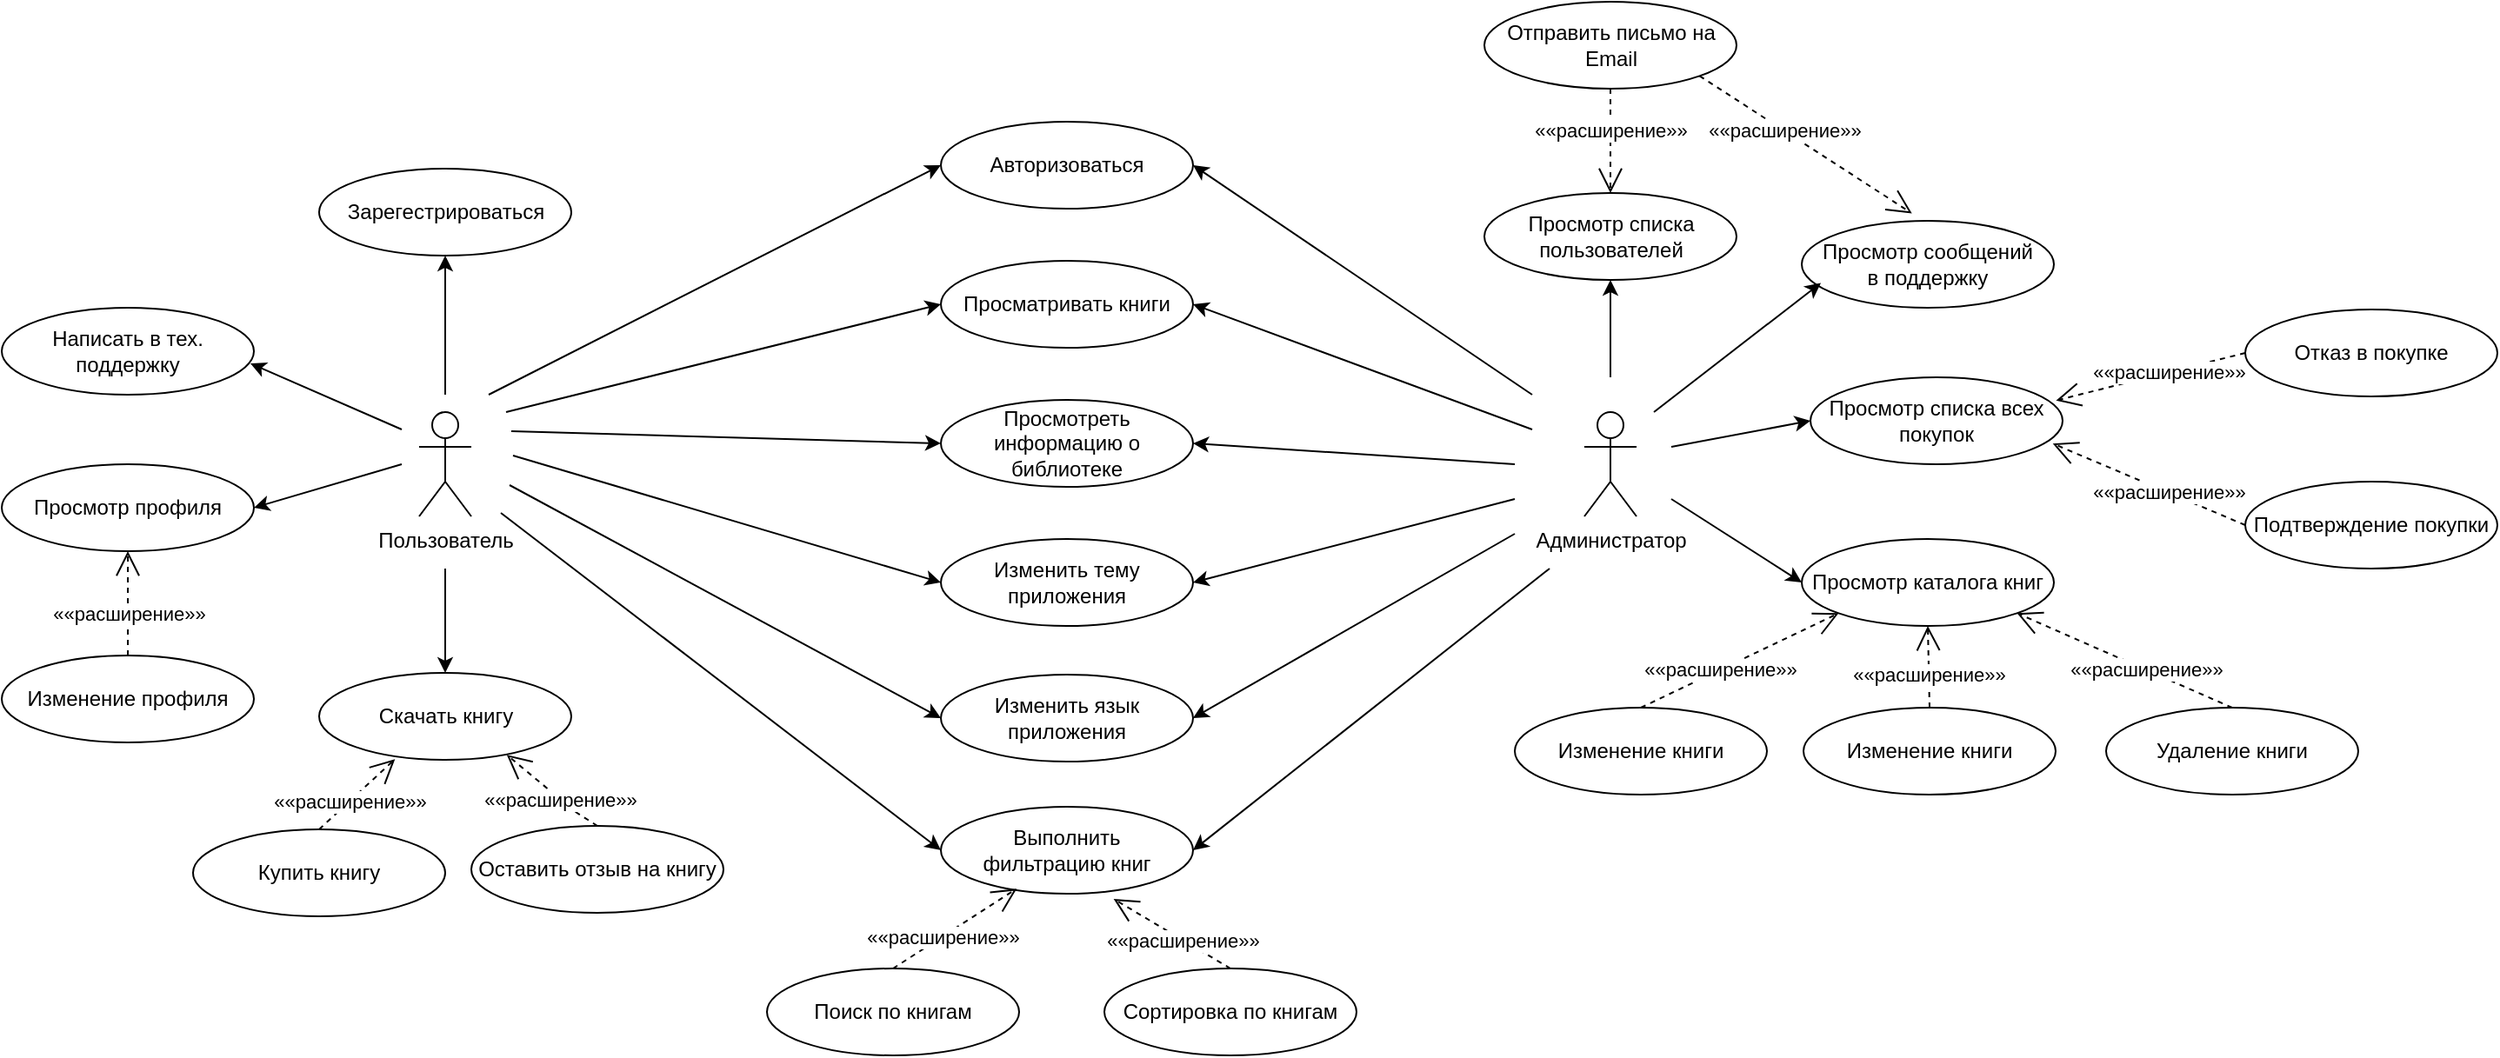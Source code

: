 <mxfile version="21.3.2" type="device">
  <diagram name="Page-1" id="Hq6sXyl4BiipsDH7eSra">
    <mxGraphModel dx="794" dy="1582" grid="1" gridSize="10" guides="1" tooltips="1" connect="1" arrows="1" fold="1" page="1" pageScale="1" pageWidth="827" pageHeight="1169" math="0" shadow="0">
      <root>
        <mxCell id="0" />
        <mxCell id="1" parent="0" />
        <mxCell id="uVNyJZlHKD2b_nxIgIla-1" value="Пользователь" style="shape=umlActor;verticalLabelPosition=bottom;verticalAlign=top;html=1;outlineConnect=0;" vertex="1" parent="1">
          <mxGeometry x="320" y="160" width="30" height="60" as="geometry" />
        </mxCell>
        <mxCell id="uVNyJZlHKD2b_nxIgIla-2" value="" style="endArrow=classic;html=1;rounded=0;strokeWidth=1;jumpSize=6;startSize=2;arcSize=10;entryX=0.5;entryY=1;entryDx=0;entryDy=0;" edge="1" parent="1" target="uVNyJZlHKD2b_nxIgIla-3">
          <mxGeometry width="50" height="50" relative="1" as="geometry">
            <mxPoint x="335" y="150" as="sourcePoint" />
            <mxPoint x="335" y="97" as="targetPoint" />
          </mxGeometry>
        </mxCell>
        <mxCell id="uVNyJZlHKD2b_nxIgIla-3" value="Зарегестрироваться" style="ellipse;whiteSpace=wrap;html=1;" vertex="1" parent="1">
          <mxGeometry x="262.5" y="20" width="145" height="50" as="geometry" />
        </mxCell>
        <mxCell id="uVNyJZlHKD2b_nxIgIla-4" value="Авторизоваться" style="ellipse;whiteSpace=wrap;html=1;" vertex="1" parent="1">
          <mxGeometry x="620" y="-7" width="145" height="50" as="geometry" />
        </mxCell>
        <mxCell id="uVNyJZlHKD2b_nxIgIla-5" value="Просматривать книги" style="ellipse;whiteSpace=wrap;html=1;" vertex="1" parent="1">
          <mxGeometry x="620" y="73" width="145" height="50" as="geometry" />
        </mxCell>
        <mxCell id="uVNyJZlHKD2b_nxIgIla-6" value="Просмотреть информацию о библиотеке" style="ellipse;whiteSpace=wrap;html=1;" vertex="1" parent="1">
          <mxGeometry x="620" y="153" width="145" height="50" as="geometry" />
        </mxCell>
        <mxCell id="uVNyJZlHKD2b_nxIgIla-7" value="Изменить тему приложения" style="ellipse;whiteSpace=wrap;html=1;" vertex="1" parent="1">
          <mxGeometry x="620" y="233" width="145" height="50" as="geometry" />
        </mxCell>
        <mxCell id="uVNyJZlHKD2b_nxIgIla-8" value="Изменить язык приложения" style="ellipse;whiteSpace=wrap;html=1;" vertex="1" parent="1">
          <mxGeometry x="620" y="311" width="145" height="50" as="geometry" />
        </mxCell>
        <mxCell id="uVNyJZlHKD2b_nxIgIla-10" value="Скачать книгу" style="ellipse;whiteSpace=wrap;html=1;" vertex="1" parent="1">
          <mxGeometry x="262.5" y="310" width="145" height="50" as="geometry" />
        </mxCell>
        <mxCell id="uVNyJZlHKD2b_nxIgIla-12" value="««расширение»»" style="endArrow=open;endSize=12;dashed=1;html=1;rounded=0;entryX=0.301;entryY=0.992;entryDx=0;entryDy=0;exitX=0.5;exitY=0;exitDx=0;exitDy=0;entryPerimeter=0;" edge="1" parent="1" source="uVNyJZlHKD2b_nxIgIla-13" target="uVNyJZlHKD2b_nxIgIla-10">
          <mxGeometry x="-0.2" width="160" relative="1" as="geometry">
            <mxPoint x="310" y="430" as="sourcePoint" />
            <mxPoint x="310" y="330" as="targetPoint" />
            <Array as="points" />
            <mxPoint as="offset" />
          </mxGeometry>
        </mxCell>
        <mxCell id="uVNyJZlHKD2b_nxIgIla-13" value="Купить книгу" style="ellipse;whiteSpace=wrap;html=1;" vertex="1" parent="1">
          <mxGeometry x="190" y="400" width="145" height="50" as="geometry" />
        </mxCell>
        <mxCell id="uVNyJZlHKD2b_nxIgIla-14" value="Оставить отзыв на книгу" style="ellipse;whiteSpace=wrap;html=1;" vertex="1" parent="1">
          <mxGeometry x="350" y="398" width="145" height="50" as="geometry" />
        </mxCell>
        <mxCell id="uVNyJZlHKD2b_nxIgIla-15" value="Написать в тех. поддержку" style="ellipse;whiteSpace=wrap;html=1;" vertex="1" parent="1">
          <mxGeometry x="80" y="100" width="145" height="50" as="geometry" />
        </mxCell>
        <mxCell id="uVNyJZlHKD2b_nxIgIla-16" value="Просмотр профиля" style="ellipse;whiteSpace=wrap;html=1;" vertex="1" parent="1">
          <mxGeometry x="80" y="190" width="145" height="50" as="geometry" />
        </mxCell>
        <mxCell id="uVNyJZlHKD2b_nxIgIla-17" value="Изменение профиля" style="ellipse;whiteSpace=wrap;html=1;" vertex="1" parent="1">
          <mxGeometry x="80" y="300" width="145" height="50" as="geometry" />
        </mxCell>
        <mxCell id="uVNyJZlHKD2b_nxIgIla-19" value="" style="endArrow=classic;html=1;rounded=0;strokeWidth=1;jumpSize=6;startSize=2;arcSize=10;entryX=0.5;entryY=0;entryDx=0;entryDy=0;" edge="1" parent="1" target="uVNyJZlHKD2b_nxIgIla-10">
          <mxGeometry width="50" height="50" relative="1" as="geometry">
            <mxPoint x="335" y="250" as="sourcePoint" />
            <mxPoint x="334.5" y="170" as="targetPoint" />
          </mxGeometry>
        </mxCell>
        <mxCell id="uVNyJZlHKD2b_nxIgIla-21" value="««расширение»»" style="endArrow=open;endSize=12;dashed=1;html=1;rounded=0;entryX=0.744;entryY=0.942;entryDx=0;entryDy=0;exitX=0.5;exitY=0;exitDx=0;exitDy=0;entryPerimeter=0;" edge="1" parent="1" source="uVNyJZlHKD2b_nxIgIla-14" target="uVNyJZlHKD2b_nxIgIla-10">
          <mxGeometry x="-0.2" width="160" relative="1" as="geometry">
            <mxPoint x="360" y="460" as="sourcePoint" />
            <mxPoint x="360" y="360" as="targetPoint" />
            <Array as="points">
              <mxPoint x="410" y="390" />
            </Array>
            <mxPoint as="offset" />
          </mxGeometry>
        </mxCell>
        <mxCell id="uVNyJZlHKD2b_nxIgIla-22" value="" style="endArrow=classic;html=1;rounded=0;strokeWidth=1;jumpSize=6;startSize=2;arcSize=10;entryX=0.986;entryY=0.64;entryDx=0;entryDy=0;entryPerimeter=0;" edge="1" parent="1" target="uVNyJZlHKD2b_nxIgIla-15">
          <mxGeometry width="50" height="50" relative="1" as="geometry">
            <mxPoint x="310" y="170" as="sourcePoint" />
            <mxPoint x="280" y="130" as="targetPoint" />
          </mxGeometry>
        </mxCell>
        <mxCell id="uVNyJZlHKD2b_nxIgIla-24" value="««расширение»»" style="endArrow=open;endSize=12;dashed=1;html=1;rounded=0;entryX=0.5;entryY=1;entryDx=0;entryDy=0;exitX=0.5;exitY=0;exitDx=0;exitDy=0;" edge="1" parent="1" source="uVNyJZlHKD2b_nxIgIla-17" target="uVNyJZlHKD2b_nxIgIla-16">
          <mxGeometry x="-0.2" width="160" relative="1" as="geometry">
            <mxPoint x="90" y="280" as="sourcePoint" />
            <mxPoint x="90" y="180" as="targetPoint" />
            <Array as="points" />
            <mxPoint as="offset" />
          </mxGeometry>
        </mxCell>
        <mxCell id="uVNyJZlHKD2b_nxIgIla-23" value="" style="endArrow=classic;html=1;rounded=0;strokeWidth=1;jumpSize=6;startSize=2;arcSize=10;entryX=1;entryY=0.5;entryDx=0;entryDy=0;" edge="1" parent="1" target="uVNyJZlHKD2b_nxIgIla-16">
          <mxGeometry width="50" height="50" relative="1" as="geometry">
            <mxPoint x="310" y="190" as="sourcePoint" />
            <mxPoint x="233" y="142" as="targetPoint" />
          </mxGeometry>
        </mxCell>
        <mxCell id="uVNyJZlHKD2b_nxIgIla-26" value="Администратор" style="shape=umlActor;verticalLabelPosition=bottom;verticalAlign=top;html=1;outlineConnect=0;" vertex="1" parent="1">
          <mxGeometry x="990" y="160" width="30" height="60" as="geometry" />
        </mxCell>
        <mxCell id="uVNyJZlHKD2b_nxIgIla-27" value="Отправить письмо на Email" style="ellipse;whiteSpace=wrap;html=1;" vertex="1" parent="1">
          <mxGeometry x="932.5" y="-76" width="145" height="50" as="geometry" />
        </mxCell>
        <mxCell id="uVNyJZlHKD2b_nxIgIla-28" value="Просмотр списка всех покупок" style="ellipse;whiteSpace=wrap;html=1;" vertex="1" parent="1">
          <mxGeometry x="1120" y="140" width="145" height="50" as="geometry" />
        </mxCell>
        <mxCell id="uVNyJZlHKD2b_nxIgIla-29" value="Подтверждение покупки" style="ellipse;whiteSpace=wrap;html=1;" vertex="1" parent="1">
          <mxGeometry x="1370" y="200" width="145" height="50" as="geometry" />
        </mxCell>
        <mxCell id="uVNyJZlHKD2b_nxIgIla-30" value="Просмотр списка пользователей" style="ellipse;whiteSpace=wrap;html=1;" vertex="1" parent="1">
          <mxGeometry x="932.5" y="34" width="145" height="50" as="geometry" />
        </mxCell>
        <mxCell id="uVNyJZlHKD2b_nxIgIla-31" value="Выполнить &lt;br&gt;фильтрацию книг" style="ellipse;whiteSpace=wrap;html=1;" vertex="1" parent="1">
          <mxGeometry x="620" y="387" width="145" height="50" as="geometry" />
        </mxCell>
        <mxCell id="uVNyJZlHKD2b_nxIgIla-32" value="Поиск по книгам" style="ellipse;whiteSpace=wrap;html=1;" vertex="1" parent="1">
          <mxGeometry x="520" y="480" width="145" height="50" as="geometry" />
        </mxCell>
        <mxCell id="uVNyJZlHKD2b_nxIgIla-33" value="Сортировка по книгам" style="ellipse;whiteSpace=wrap;html=1;" vertex="1" parent="1">
          <mxGeometry x="714" y="480" width="145" height="50" as="geometry" />
        </mxCell>
        <mxCell id="uVNyJZlHKD2b_nxIgIla-34" value="Просмотр каталога книг" style="ellipse;whiteSpace=wrap;html=1;" vertex="1" parent="1">
          <mxGeometry x="1115" y="233" width="145" height="50" as="geometry" />
        </mxCell>
        <mxCell id="uVNyJZlHKD2b_nxIgIla-35" value="Изменение книги" style="ellipse;whiteSpace=wrap;html=1;" vertex="1" parent="1">
          <mxGeometry x="950" y="330" width="145" height="50" as="geometry" />
        </mxCell>
        <mxCell id="uVNyJZlHKD2b_nxIgIla-36" value="Удаление книги" style="ellipse;whiteSpace=wrap;html=1;" vertex="1" parent="1">
          <mxGeometry x="1290" y="330" width="145" height="50" as="geometry" />
        </mxCell>
        <mxCell id="uVNyJZlHKD2b_nxIgIla-37" value="Изменение книги" style="ellipse;whiteSpace=wrap;html=1;" vertex="1" parent="1">
          <mxGeometry x="1116" y="330" width="145" height="50" as="geometry" />
        </mxCell>
        <mxCell id="uVNyJZlHKD2b_nxIgIla-38" value="««расширение»»" style="endArrow=open;endSize=12;dashed=1;html=1;rounded=0;entryX=0.301;entryY=0.942;entryDx=0;entryDy=0;exitX=0.5;exitY=0;exitDx=0;exitDy=0;entryPerimeter=0;" edge="1" parent="1" source="uVNyJZlHKD2b_nxIgIla-32" target="uVNyJZlHKD2b_nxIgIla-31">
          <mxGeometry x="-0.2" width="160" relative="1" as="geometry">
            <mxPoint x="460" y="560" as="sourcePoint" />
            <mxPoint x="460" y="460" as="targetPoint" />
            <Array as="points" />
            <mxPoint as="offset" />
          </mxGeometry>
        </mxCell>
        <mxCell id="uVNyJZlHKD2b_nxIgIla-39" value="««расширение»»" style="endArrow=open;endSize=12;dashed=1;html=1;rounded=0;entryX=0.685;entryY=1.06;entryDx=0;entryDy=0;exitX=0.5;exitY=0;exitDx=0;exitDy=0;entryPerimeter=0;" edge="1" parent="1" source="uVNyJZlHKD2b_nxIgIla-33" target="uVNyJZlHKD2b_nxIgIla-31">
          <mxGeometry x="-0.199" width="160" relative="1" as="geometry">
            <mxPoint x="460" y="560" as="sourcePoint" />
            <mxPoint x="460" y="460" as="targetPoint" />
            <Array as="points" />
            <mxPoint as="offset" />
          </mxGeometry>
        </mxCell>
        <mxCell id="uVNyJZlHKD2b_nxIgIla-40" value="" style="endArrow=classic;html=1;rounded=0;strokeWidth=1;jumpSize=6;startSize=2;arcSize=10;entryX=0;entryY=0.5;entryDx=0;entryDy=0;" edge="1" parent="1" target="uVNyJZlHKD2b_nxIgIla-4">
          <mxGeometry width="50" height="50" relative="1" as="geometry">
            <mxPoint x="360" y="150" as="sourcePoint" />
            <mxPoint x="345" y="80" as="targetPoint" />
          </mxGeometry>
        </mxCell>
        <mxCell id="uVNyJZlHKD2b_nxIgIla-41" value="" style="endArrow=classic;html=1;rounded=0;strokeWidth=1;jumpSize=6;startSize=2;arcSize=10;entryX=0;entryY=0.5;entryDx=0;entryDy=0;" edge="1" parent="1" target="uVNyJZlHKD2b_nxIgIla-5">
          <mxGeometry width="50" height="50" relative="1" as="geometry">
            <mxPoint x="370" y="160" as="sourcePoint" />
            <mxPoint x="630" y="28" as="targetPoint" />
          </mxGeometry>
        </mxCell>
        <mxCell id="uVNyJZlHKD2b_nxIgIla-42" value="" style="endArrow=classic;html=1;rounded=0;strokeWidth=1;jumpSize=6;startSize=2;arcSize=10;entryX=0;entryY=0.5;entryDx=0;entryDy=0;" edge="1" parent="1" target="uVNyJZlHKD2b_nxIgIla-6">
          <mxGeometry width="50" height="50" relative="1" as="geometry">
            <mxPoint x="373" y="171" as="sourcePoint" />
            <mxPoint x="613" y="179" as="targetPoint" />
          </mxGeometry>
        </mxCell>
        <mxCell id="uVNyJZlHKD2b_nxIgIla-43" value="" style="endArrow=classic;html=1;rounded=0;strokeWidth=1;jumpSize=6;startSize=2;arcSize=10;entryX=0;entryY=0.5;entryDx=0;entryDy=0;" edge="1" parent="1" target="uVNyJZlHKD2b_nxIgIla-7">
          <mxGeometry width="50" height="50" relative="1" as="geometry">
            <mxPoint x="374" y="185" as="sourcePoint" />
            <mxPoint x="614" y="253" as="targetPoint" />
          </mxGeometry>
        </mxCell>
        <mxCell id="uVNyJZlHKD2b_nxIgIla-44" value="" style="endArrow=classic;html=1;rounded=0;strokeWidth=1;jumpSize=6;startSize=2;arcSize=10;entryX=0;entryY=0.5;entryDx=0;entryDy=0;" edge="1" parent="1" target="uVNyJZlHKD2b_nxIgIla-8">
          <mxGeometry width="50" height="50" relative="1" as="geometry">
            <mxPoint x="372" y="202" as="sourcePoint" />
            <mxPoint x="611.275" y="325.8" as="targetPoint" />
          </mxGeometry>
        </mxCell>
        <mxCell id="uVNyJZlHKD2b_nxIgIla-45" value="" style="endArrow=classic;html=1;rounded=0;strokeWidth=1;jumpSize=6;startSize=2;arcSize=10;entryX=0;entryY=0.5;entryDx=0;entryDy=0;" edge="1" parent="1" target="uVNyJZlHKD2b_nxIgIla-31">
          <mxGeometry width="50" height="50" relative="1" as="geometry">
            <mxPoint x="367" y="218" as="sourcePoint" />
            <mxPoint x="617" y="410" as="targetPoint" />
          </mxGeometry>
        </mxCell>
        <mxCell id="uVNyJZlHKD2b_nxIgIla-46" value="" style="endArrow=classic;html=1;rounded=0;strokeWidth=1;jumpSize=6;startSize=2;arcSize=10;entryX=1;entryY=0.5;entryDx=0;entryDy=0;" edge="1" parent="1" target="uVNyJZlHKD2b_nxIgIla-5">
          <mxGeometry width="50" height="50" relative="1" as="geometry">
            <mxPoint x="960" y="170" as="sourcePoint" />
            <mxPoint x="630" y="108" as="targetPoint" />
          </mxGeometry>
        </mxCell>
        <mxCell id="uVNyJZlHKD2b_nxIgIla-47" value="" style="endArrow=classic;html=1;rounded=0;strokeWidth=1;jumpSize=6;startSize=2;arcSize=10;entryX=1;entryY=0.5;entryDx=0;entryDy=0;" edge="1" parent="1" target="uVNyJZlHKD2b_nxIgIla-4">
          <mxGeometry width="50" height="50" relative="1" as="geometry">
            <mxPoint x="960" y="150" as="sourcePoint" />
            <mxPoint x="775" y="108" as="targetPoint" />
          </mxGeometry>
        </mxCell>
        <mxCell id="uVNyJZlHKD2b_nxIgIla-48" value="" style="endArrow=classic;html=1;rounded=0;strokeWidth=1;jumpSize=6;startSize=2;arcSize=10;entryX=1;entryY=0.5;entryDx=0;entryDy=0;" edge="1" parent="1" target="uVNyJZlHKD2b_nxIgIla-6">
          <mxGeometry width="50" height="50" relative="1" as="geometry">
            <mxPoint x="950" y="190" as="sourcePoint" />
            <mxPoint x="785" y="118" as="targetPoint" />
          </mxGeometry>
        </mxCell>
        <mxCell id="uVNyJZlHKD2b_nxIgIla-49" value="" style="endArrow=classic;html=1;rounded=0;strokeWidth=1;jumpSize=6;startSize=2;arcSize=10;entryX=1;entryY=0.5;entryDx=0;entryDy=0;" edge="1" parent="1" target="uVNyJZlHKD2b_nxIgIla-7">
          <mxGeometry width="50" height="50" relative="1" as="geometry">
            <mxPoint x="950" y="210" as="sourcePoint" />
            <mxPoint x="795" y="128" as="targetPoint" />
          </mxGeometry>
        </mxCell>
        <mxCell id="uVNyJZlHKD2b_nxIgIla-50" value="" style="endArrow=classic;html=1;rounded=0;strokeWidth=1;jumpSize=6;startSize=2;arcSize=10;entryX=1;entryY=0.5;entryDx=0;entryDy=0;" edge="1" parent="1" target="uVNyJZlHKD2b_nxIgIla-8">
          <mxGeometry width="50" height="50" relative="1" as="geometry">
            <mxPoint x="950" y="230" as="sourcePoint" />
            <mxPoint x="805" y="138" as="targetPoint" />
            <Array as="points" />
          </mxGeometry>
        </mxCell>
        <mxCell id="uVNyJZlHKD2b_nxIgIla-51" value="" style="endArrow=classic;html=1;rounded=0;strokeWidth=1;jumpSize=6;startSize=2;arcSize=10;entryX=1;entryY=0.5;entryDx=0;entryDy=0;" edge="1" parent="1" target="uVNyJZlHKD2b_nxIgIla-31">
          <mxGeometry width="50" height="50" relative="1" as="geometry">
            <mxPoint x="970" y="250" as="sourcePoint" />
            <mxPoint x="815" y="148" as="targetPoint" />
          </mxGeometry>
        </mxCell>
        <mxCell id="uVNyJZlHKD2b_nxIgIla-52" value="" style="endArrow=classic;html=1;rounded=0;strokeWidth=1;jumpSize=6;startSize=2;arcSize=10;entryX=0.5;entryY=1;entryDx=0;entryDy=0;" edge="1" parent="1" target="uVNyJZlHKD2b_nxIgIla-30">
          <mxGeometry width="50" height="50" relative="1" as="geometry">
            <mxPoint x="1005" y="140" as="sourcePoint" />
            <mxPoint x="775" y="28" as="targetPoint" />
          </mxGeometry>
        </mxCell>
        <mxCell id="uVNyJZlHKD2b_nxIgIla-55" value="««расширение»»" style="endArrow=open;endSize=12;dashed=1;html=1;rounded=0;entryX=0.437;entryY=-0.086;entryDx=0;entryDy=0;exitX=1;exitY=1;exitDx=0;exitDy=0;entryPerimeter=0;" edge="1" parent="1" source="uVNyJZlHKD2b_nxIgIla-27" target="uVNyJZlHKD2b_nxIgIla-64">
          <mxGeometry x="-0.205" width="160" relative="1" as="geometry">
            <mxPoint x="1220" y="20" as="sourcePoint" />
            <mxPoint x="1316" y="-49" as="targetPoint" />
            <Array as="points" />
            <mxPoint as="offset" />
          </mxGeometry>
        </mxCell>
        <mxCell id="uVNyJZlHKD2b_nxIgIla-56" value="««расширение»»" style="endArrow=open;endSize=12;dashed=1;html=1;rounded=0;entryX=0.5;entryY=0;entryDx=0;entryDy=0;exitX=0.5;exitY=1;exitDx=0;exitDy=0;" edge="1" parent="1" source="uVNyJZlHKD2b_nxIgIla-27" target="uVNyJZlHKD2b_nxIgIla-30">
          <mxGeometry x="-0.2" width="160" relative="1" as="geometry">
            <mxPoint x="1060" y="46" as="sourcePoint" />
            <mxPoint x="1131" as="targetPoint" />
            <Array as="points" />
            <mxPoint as="offset" />
          </mxGeometry>
        </mxCell>
        <mxCell id="uVNyJZlHKD2b_nxIgIla-58" value="" style="endArrow=classic;html=1;rounded=0;strokeWidth=1;jumpSize=6;startSize=2;arcSize=10;entryX=0;entryY=0.5;entryDx=0;entryDy=0;" edge="1" parent="1" target="uVNyJZlHKD2b_nxIgIla-28">
          <mxGeometry width="50" height="50" relative="1" as="geometry">
            <mxPoint x="1040" y="180" as="sourcePoint" />
            <mxPoint x="1015" y="94" as="targetPoint" />
          </mxGeometry>
        </mxCell>
        <mxCell id="uVNyJZlHKD2b_nxIgIla-59" value="««расширение»»" style="endArrow=open;endSize=12;dashed=1;html=1;rounded=0;entryX=0.961;entryY=0.762;entryDx=0;entryDy=0;exitX=0;exitY=0.5;exitDx=0;exitDy=0;entryPerimeter=0;" edge="1" parent="1" source="uVNyJZlHKD2b_nxIgIla-29" target="uVNyJZlHKD2b_nxIgIla-28">
          <mxGeometry x="-0.2" width="160" relative="1" as="geometry">
            <mxPoint x="1270" y="132" as="sourcePoint" />
            <mxPoint x="1280" y="170" as="targetPoint" />
            <Array as="points" />
            <mxPoint as="offset" />
          </mxGeometry>
        </mxCell>
        <mxCell id="uVNyJZlHKD2b_nxIgIla-60" value="" style="endArrow=classic;html=1;rounded=0;strokeWidth=1;jumpSize=6;startSize=2;arcSize=10;entryX=0;entryY=0.5;entryDx=0;entryDy=0;" edge="1" parent="1" target="uVNyJZlHKD2b_nxIgIla-34">
          <mxGeometry width="50" height="50" relative="1" as="geometry">
            <mxPoint x="1040" y="210" as="sourcePoint" />
            <mxPoint x="1130" y="175" as="targetPoint" />
          </mxGeometry>
        </mxCell>
        <mxCell id="uVNyJZlHKD2b_nxIgIla-61" value="««расширение»»" style="endArrow=open;endSize=12;dashed=1;html=1;rounded=0;entryX=0;entryY=1;entryDx=0;entryDy=0;exitX=0.5;exitY=0;exitDx=0;exitDy=0;" edge="1" parent="1" source="uVNyJZlHKD2b_nxIgIla-35" target="uVNyJZlHKD2b_nxIgIla-34">
          <mxGeometry x="-0.2" width="160" relative="1" as="geometry">
            <mxPoint x="960" y="451.5" as="sourcePoint" />
            <mxPoint x="1126" y="372.5" as="targetPoint" />
            <Array as="points" />
            <mxPoint as="offset" />
          </mxGeometry>
        </mxCell>
        <mxCell id="uVNyJZlHKD2b_nxIgIla-62" value="««расширение»»" style="endArrow=open;endSize=12;dashed=1;html=1;rounded=0;entryX=0.5;entryY=1;entryDx=0;entryDy=0;exitX=0.5;exitY=0;exitDx=0;exitDy=0;" edge="1" parent="1" source="uVNyJZlHKD2b_nxIgIla-37" target="uVNyJZlHKD2b_nxIgIla-34">
          <mxGeometry x="-0.2" width="160" relative="1" as="geometry">
            <mxPoint x="874" y="499" as="sourcePoint" />
            <mxPoint x="970" y="430" as="targetPoint" />
            <Array as="points" />
            <mxPoint as="offset" />
          </mxGeometry>
        </mxCell>
        <mxCell id="uVNyJZlHKD2b_nxIgIla-63" value="««расширение»»" style="endArrow=open;endSize=12;dashed=1;html=1;rounded=0;entryX=1;entryY=1;entryDx=0;entryDy=0;exitX=0.5;exitY=0;exitDx=0;exitDy=0;" edge="1" parent="1" source="uVNyJZlHKD2b_nxIgIla-36" target="uVNyJZlHKD2b_nxIgIla-34">
          <mxGeometry x="-0.2" width="160" relative="1" as="geometry">
            <mxPoint x="1261" y="330" as="sourcePoint" />
            <mxPoint x="1497" y="261" as="targetPoint" />
            <Array as="points" />
            <mxPoint as="offset" />
          </mxGeometry>
        </mxCell>
        <mxCell id="uVNyJZlHKD2b_nxIgIla-64" value="Просмотр сообщений &lt;br&gt;в поддержку" style="ellipse;whiteSpace=wrap;html=1;" vertex="1" parent="1">
          <mxGeometry x="1115" y="50" width="145" height="50" as="geometry" />
        </mxCell>
        <mxCell id="uVNyJZlHKD2b_nxIgIla-65" value="" style="endArrow=classic;html=1;rounded=0;strokeWidth=1;jumpSize=6;startSize=2;arcSize=10;entryX=0.076;entryY=0.714;entryDx=0;entryDy=0;entryPerimeter=0;" edge="1" parent="1" target="uVNyJZlHKD2b_nxIgIla-64">
          <mxGeometry width="50" height="50" relative="1" as="geometry">
            <mxPoint x="1030" y="160" as="sourcePoint" />
            <mxPoint x="1130" y="175" as="targetPoint" />
          </mxGeometry>
        </mxCell>
        <mxCell id="uVNyJZlHKD2b_nxIgIla-67" value="Отказ в покупке" style="ellipse;whiteSpace=wrap;html=1;" vertex="1" parent="1">
          <mxGeometry x="1370" y="101" width="145" height="50" as="geometry" />
        </mxCell>
        <mxCell id="uVNyJZlHKD2b_nxIgIla-68" value="««расширение»»" style="endArrow=open;endSize=12;dashed=1;html=1;rounded=0;entryX=0.974;entryY=0.267;entryDx=0;entryDy=0;exitX=0;exitY=0.5;exitDx=0;exitDy=0;entryPerimeter=0;" edge="1" parent="1" source="uVNyJZlHKD2b_nxIgIla-67" target="uVNyJZlHKD2b_nxIgIla-28">
          <mxGeometry x="-0.2" width="160" relative="1" as="geometry">
            <mxPoint x="1380" y="235" as="sourcePoint" />
            <mxPoint x="1280" y="170" as="targetPoint" />
            <Array as="points" />
            <mxPoint as="offset" />
          </mxGeometry>
        </mxCell>
      </root>
    </mxGraphModel>
  </diagram>
</mxfile>
